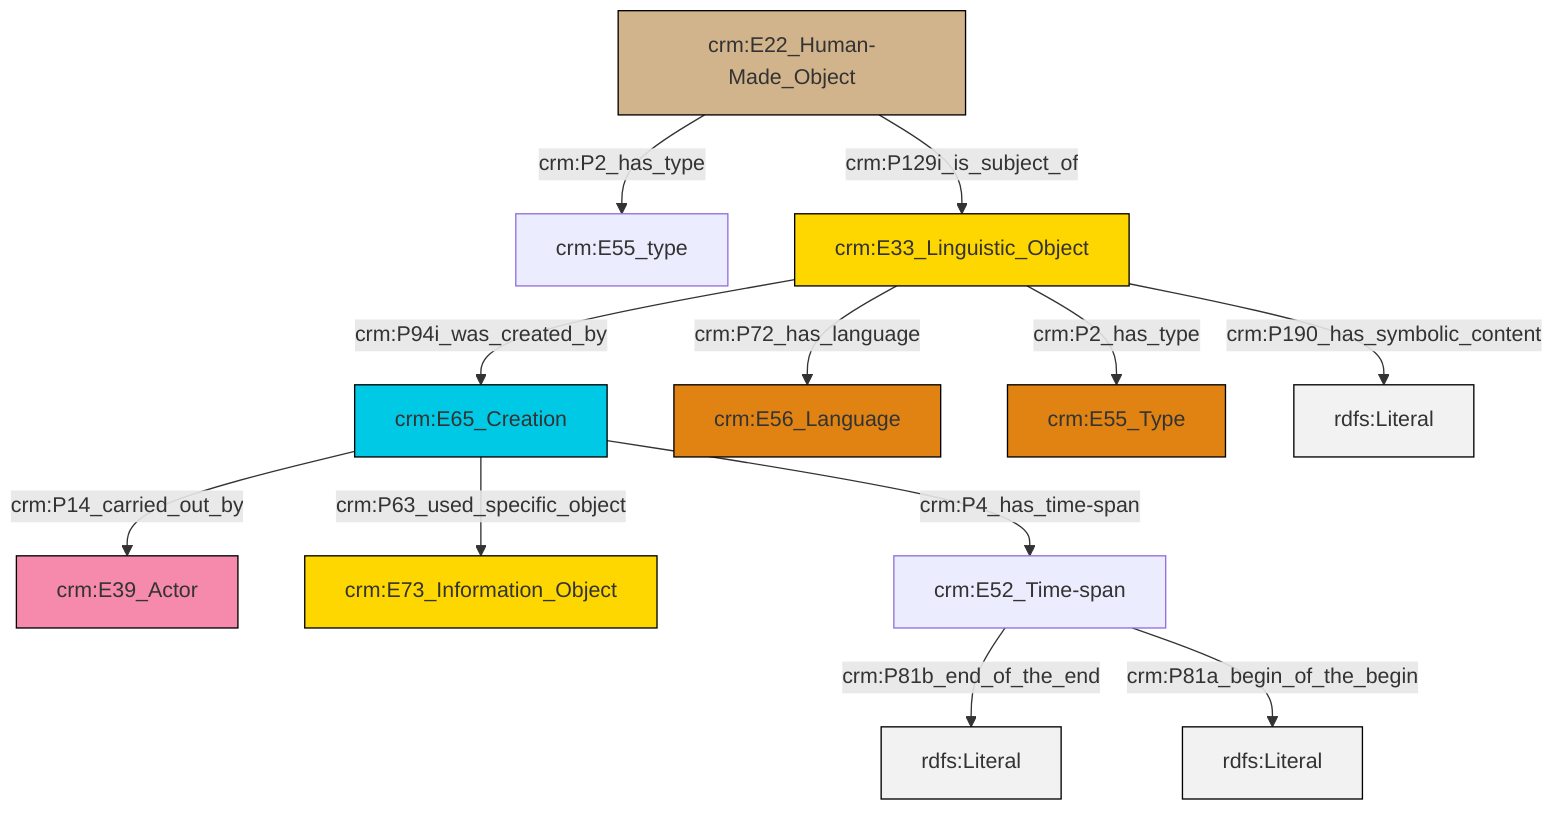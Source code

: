graph TD
classDef Literal fill:#f2f2f2,stroke:#000000;
classDef CRM_Entity fill:#FFFFFF,stroke:#000000;
classDef Temporal_Entity fill:#00C9E6, stroke:#000000;
classDef Type fill:#E18312, stroke:#000000;
classDef Time-Span fill:#2C9C91, stroke:#000000;
classDef Appellation fill:#FFEB7F, stroke:#000000;
classDef Place fill:#008836, stroke:#000000;
classDef Persistent_Item fill:#B266B2, stroke:#000000;
classDef Conceptual_Object fill:#FFD700, stroke:#000000;
classDef Physical_Thing fill:#D2B48C, stroke:#000000;
classDef Actor fill:#f58aad, stroke:#000000;
classDef PC_Classes fill:#4ce600, stroke:#000000;
classDef Multi fill:#cccccc,stroke:#000000;

0["crm:E65_Creation"]:::Temporal_Entity -->|crm:P14_carried_out_by| 1["crm:E39_Actor"]:::Actor
0["crm:E65_Creation"]:::Temporal_Entity -->|crm:P4_has_time-span| 5["crm:E52_Time-span"]:::Default
5["crm:E52_Time-span"]:::Default -->|crm:P81b_end_of_the_end| 6[rdfs:Literal]:::Literal
9["crm:E22_Human-Made_Object"]:::Physical_Thing -->|crm:P2_has_type| 10["crm:E55_type"]:::Default
11["crm:E33_Linguistic_Object"]:::Conceptual_Object -->|crm:P2_has_type| 12["crm:E55_Type"]:::Type
11["crm:E33_Linguistic_Object"]:::Conceptual_Object -->|crm:P72_has_language| 7["crm:E56_Language"]:::Type
11["crm:E33_Linguistic_Object"]:::Conceptual_Object -->|crm:P190_has_symbolic_content| 13[rdfs:Literal]:::Literal
5["crm:E52_Time-span"]:::Default -->|crm:P81a_begin_of_the_begin| 20[rdfs:Literal]:::Literal
9["crm:E22_Human-Made_Object"]:::Physical_Thing -->|crm:P129i_is_subject_of| 11["crm:E33_Linguistic_Object"]:::Conceptual_Object
0["crm:E65_Creation"]:::Temporal_Entity -->|crm:P63_used_specific_object| 3["crm:E73_Information_Object"]:::Conceptual_Object
11["crm:E33_Linguistic_Object"]:::Conceptual_Object -->|crm:P94i_was_created_by| 0["crm:E65_Creation"]:::Temporal_Entity